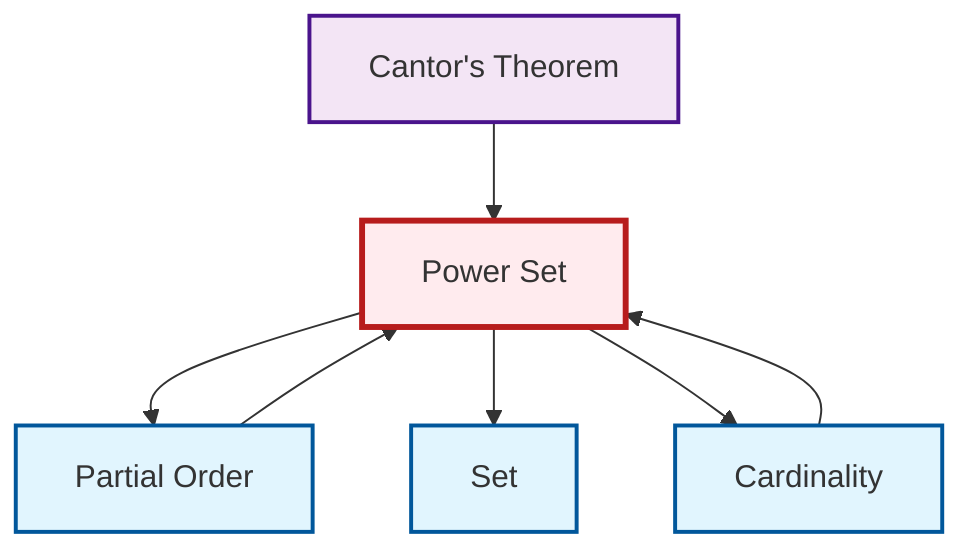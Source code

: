 graph TD
    classDef definition fill:#e1f5fe,stroke:#01579b,stroke-width:2px
    classDef theorem fill:#f3e5f5,stroke:#4a148c,stroke-width:2px
    classDef axiom fill:#fff3e0,stroke:#e65100,stroke-width:2px
    classDef example fill:#e8f5e9,stroke:#1b5e20,stroke-width:2px
    classDef current fill:#ffebee,stroke:#b71c1c,stroke-width:3px
    def-set["Set"]:::definition
    def-power-set["Power Set"]:::definition
    def-partial-order["Partial Order"]:::definition
    def-cardinality["Cardinality"]:::definition
    thm-cantor["Cantor's Theorem"]:::theorem
    def-power-set --> def-partial-order
    def-power-set --> def-set
    thm-cantor --> def-power-set
    def-cardinality --> def-power-set
    def-power-set --> def-cardinality
    def-partial-order --> def-power-set
    class def-power-set current